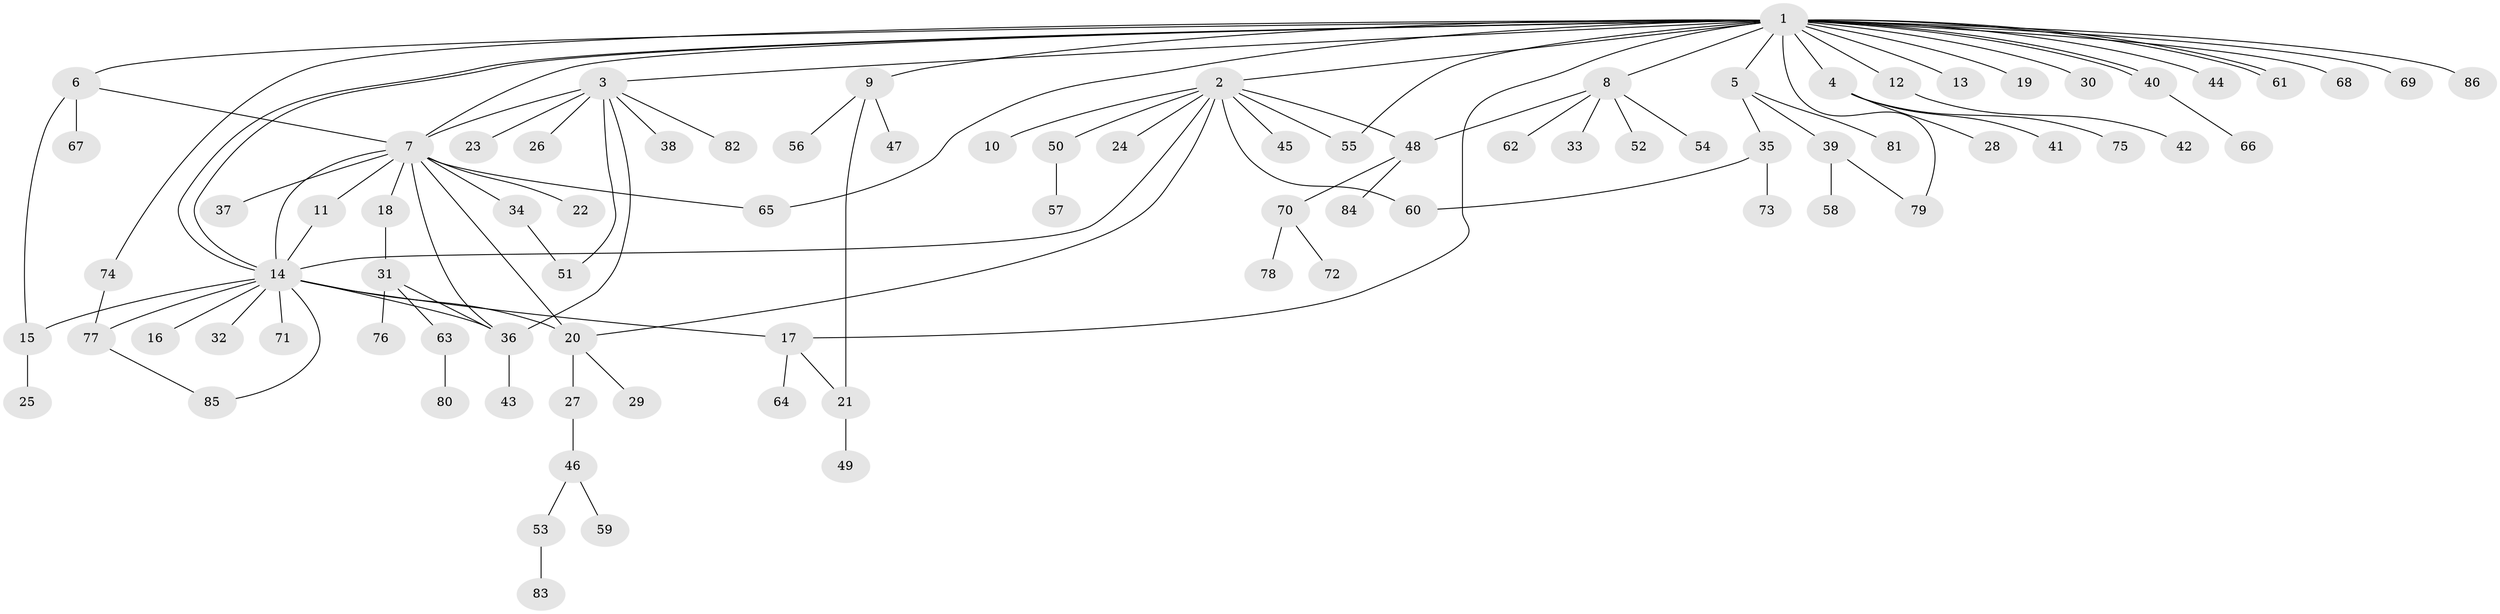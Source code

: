 // coarse degree distribution, {26: 0.016129032258064516, 9: 0.016129032258064516, 7: 0.016129032258064516, 3: 0.14516129032258066, 5: 0.03225806451612903, 10: 0.016129032258064516, 1: 0.5, 2: 0.20967741935483872, 12: 0.016129032258064516, 4: 0.03225806451612903}
// Generated by graph-tools (version 1.1) at 2025/51/02/27/25 19:51:56]
// undirected, 86 vertices, 109 edges
graph export_dot {
graph [start="1"]
  node [color=gray90,style=filled];
  1;
  2;
  3;
  4;
  5;
  6;
  7;
  8;
  9;
  10;
  11;
  12;
  13;
  14;
  15;
  16;
  17;
  18;
  19;
  20;
  21;
  22;
  23;
  24;
  25;
  26;
  27;
  28;
  29;
  30;
  31;
  32;
  33;
  34;
  35;
  36;
  37;
  38;
  39;
  40;
  41;
  42;
  43;
  44;
  45;
  46;
  47;
  48;
  49;
  50;
  51;
  52;
  53;
  54;
  55;
  56;
  57;
  58;
  59;
  60;
  61;
  62;
  63;
  64;
  65;
  66;
  67;
  68;
  69;
  70;
  71;
  72;
  73;
  74;
  75;
  76;
  77;
  78;
  79;
  80;
  81;
  82;
  83;
  84;
  85;
  86;
  1 -- 2;
  1 -- 3;
  1 -- 4;
  1 -- 5;
  1 -- 6;
  1 -- 7;
  1 -- 8;
  1 -- 9;
  1 -- 12;
  1 -- 13;
  1 -- 14;
  1 -- 14;
  1 -- 17;
  1 -- 19;
  1 -- 30;
  1 -- 40;
  1 -- 40;
  1 -- 44;
  1 -- 55;
  1 -- 61;
  1 -- 61;
  1 -- 65;
  1 -- 68;
  1 -- 69;
  1 -- 74;
  1 -- 79;
  1 -- 86;
  2 -- 10;
  2 -- 14;
  2 -- 20;
  2 -- 24;
  2 -- 45;
  2 -- 48;
  2 -- 50;
  2 -- 55;
  2 -- 60;
  3 -- 7;
  3 -- 23;
  3 -- 26;
  3 -- 36;
  3 -- 38;
  3 -- 51;
  3 -- 82;
  4 -- 28;
  4 -- 41;
  4 -- 75;
  5 -- 35;
  5 -- 39;
  5 -- 81;
  6 -- 7;
  6 -- 15;
  6 -- 67;
  7 -- 11;
  7 -- 14;
  7 -- 18;
  7 -- 20;
  7 -- 22;
  7 -- 34;
  7 -- 36;
  7 -- 37;
  7 -- 65;
  8 -- 33;
  8 -- 48;
  8 -- 52;
  8 -- 54;
  8 -- 62;
  9 -- 21;
  9 -- 47;
  9 -- 56;
  11 -- 14;
  12 -- 42;
  14 -- 15;
  14 -- 16;
  14 -- 17;
  14 -- 20;
  14 -- 32;
  14 -- 36;
  14 -- 71;
  14 -- 77;
  14 -- 85;
  15 -- 25;
  17 -- 21;
  17 -- 64;
  18 -- 31;
  20 -- 27;
  20 -- 29;
  21 -- 49;
  27 -- 46;
  31 -- 36;
  31 -- 63;
  31 -- 76;
  34 -- 51;
  35 -- 60;
  35 -- 73;
  36 -- 43;
  39 -- 58;
  39 -- 79;
  40 -- 66;
  46 -- 53;
  46 -- 59;
  48 -- 70;
  48 -- 84;
  50 -- 57;
  53 -- 83;
  63 -- 80;
  70 -- 72;
  70 -- 78;
  74 -- 77;
  77 -- 85;
}
